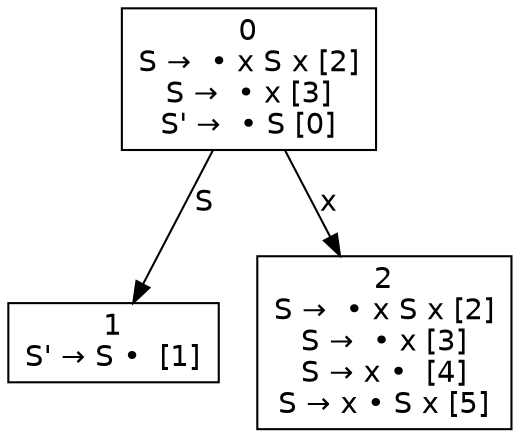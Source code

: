 digraph d{
node [fontname=Helvetica,shape=box];
edge [fontname=Helvetica];
n0 [label=<0<br />S →  • x S x [2]<br />S →  • x [3]<br />S' →  • S [0]>];
n1 [label=<1<br />S' → S •  [1]>];
n2 [label=<2<br />S →  • x S x [2]<br />S →  • x [3]<br />S → x •  [4]<br />S → x • S x [5]>];
n0 -> n1 [label="S"];
n0 -> n2 [label="x"];
}